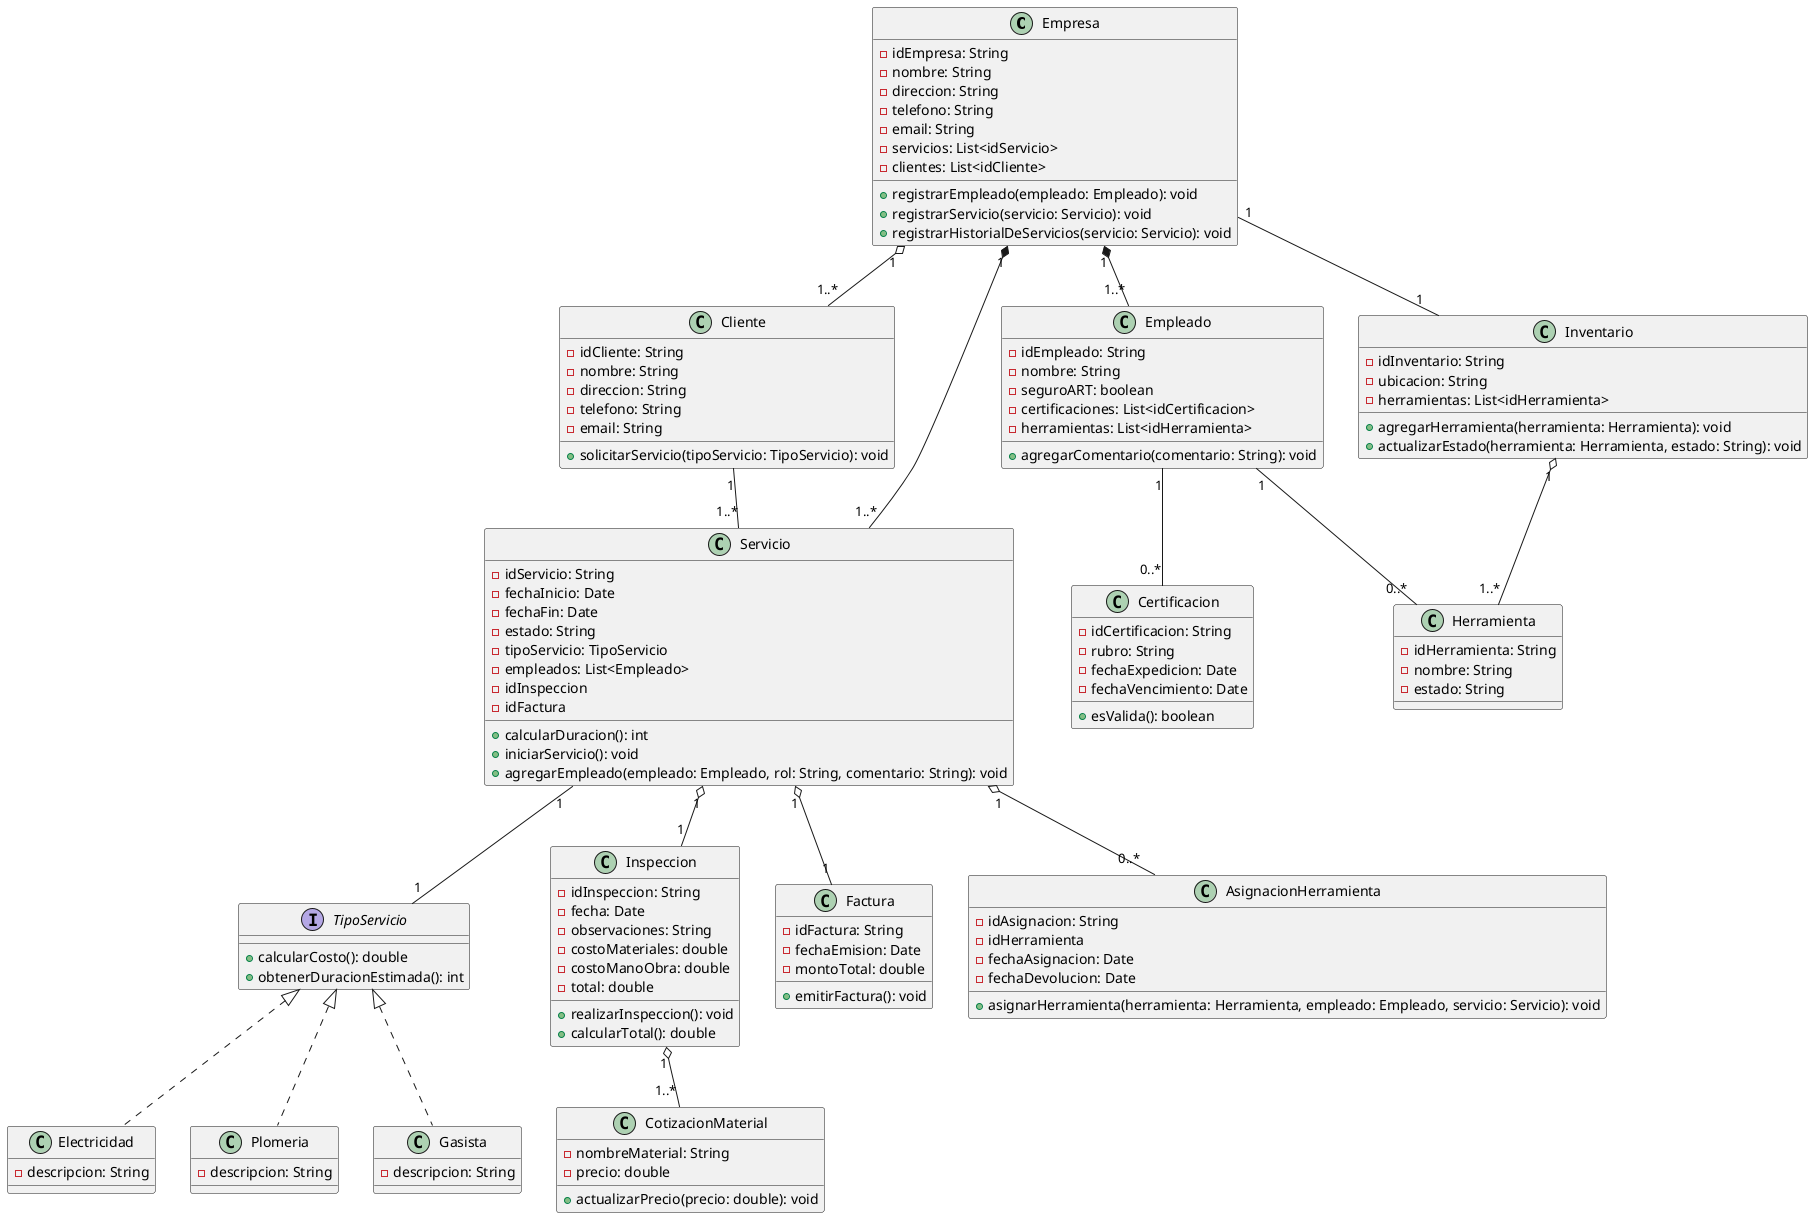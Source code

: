 @startuml
class Empresa {
    - idEmpresa: String
    - nombre: String
    - direccion: String
    - telefono: String
    - email: String
    - servicios: List<idServicio>
    - clientes: List<idCliente>
    + registrarEmpleado(empleado: Empleado): void
    + registrarServicio(servicio: Servicio): void
    + registrarHistorialDeServicios(servicio: Servicio): void
}

class Cliente {
    - idCliente: String
    - nombre: String
    - direccion: String
    - telefono: String
    - email: String
    + solicitarServicio(tipoServicio: TipoServicio): void
}

interface TipoServicio {
    + calcularCosto(): double
    + obtenerDuracionEstimada(): int
}

class Electricidad implements TipoServicio {
    - descripcion: String
}

class Plomeria implements TipoServicio {
    - descripcion: String
}

class Gasista implements TipoServicio {
    - descripcion: String
}

class Servicio {
    - idServicio: String
    - fechaInicio: Date
    - fechaFin: Date
    - estado: String
    - tipoServicio: TipoServicio
    - empleados: List<Empleado>
    - idInspeccion
    - idFactura

    + calcularDuracion(): int
    + iniciarServicio(): void
    + agregarEmpleado(empleado: Empleado, rol: String, comentario: String): void
}

class Inspeccion {
    - idInspeccion: String
    - fecha: Date
    - observaciones: String
    - costoMateriales: double
    - costoManoObra: double
    - total: double
    + realizarInspeccion(): void
    + calcularTotal(): double
}

class Empleado {
    - idEmpleado: String
    - nombre: String
    - seguroART: boolean
    - certificaciones: List<idCertificacion>
    - herramientas: List<idHerramienta>

    + agregarComentario(comentario: String): void
}

class Certificacion {
    - idCertificacion: String
    - rubro: String
    - fechaExpedicion: Date
    - fechaVencimiento: Date

    + esValida(): boolean
}

class Herramienta {
    - idHerramienta: String
    - nombre: String
    - estado: String
}

class Inventario {
    - idInventario: String
    - ubicacion: String
    - herramientas: List<idHerramienta>

    + agregarHerramienta(herramienta: Herramienta): void
    + actualizarEstado(herramienta: Herramienta, estado: String): void
}

class Factura {
    - idFactura: String
    - fechaEmision: Date
    - montoTotal: double

    + emitirFactura(): void
}

class CotizacionMaterial {
    - nombreMaterial: String
    - precio: double
    + actualizarPrecio(precio: double): void
}

class AsignacionHerramienta {
    - idAsignacion: String
    - idHerramienta
    - fechaAsignacion: Date
    - fechaDevolucion: Date

    + asignarHerramienta(herramienta: Herramienta, empleado: Empleado, servicio: Servicio): void
}

Empresa "1" o-- "1..*" Cliente
Empresa "1" *-- "1..*" Empleado
Empresa "1" *-- "1..*" Servicio
Empresa "1" -- "1" Inventario
Inventario "1" o-- "1..*" Herramienta
Servicio "1" o-- "1" Inspeccion
Servicio "1" o-- "1" Factura
Servicio "1" o-- "0..*" AsignacionHerramienta
Inspeccion "1" o-- "1..*" CotizacionMaterial
Empleado "1" -- "0..*" Certificacion
Servicio "1" -- "1" TipoServicio
Cliente "1" -- "1..*" Servicio
Empleado "1" -- "0..*" Herramienta
@enduml
